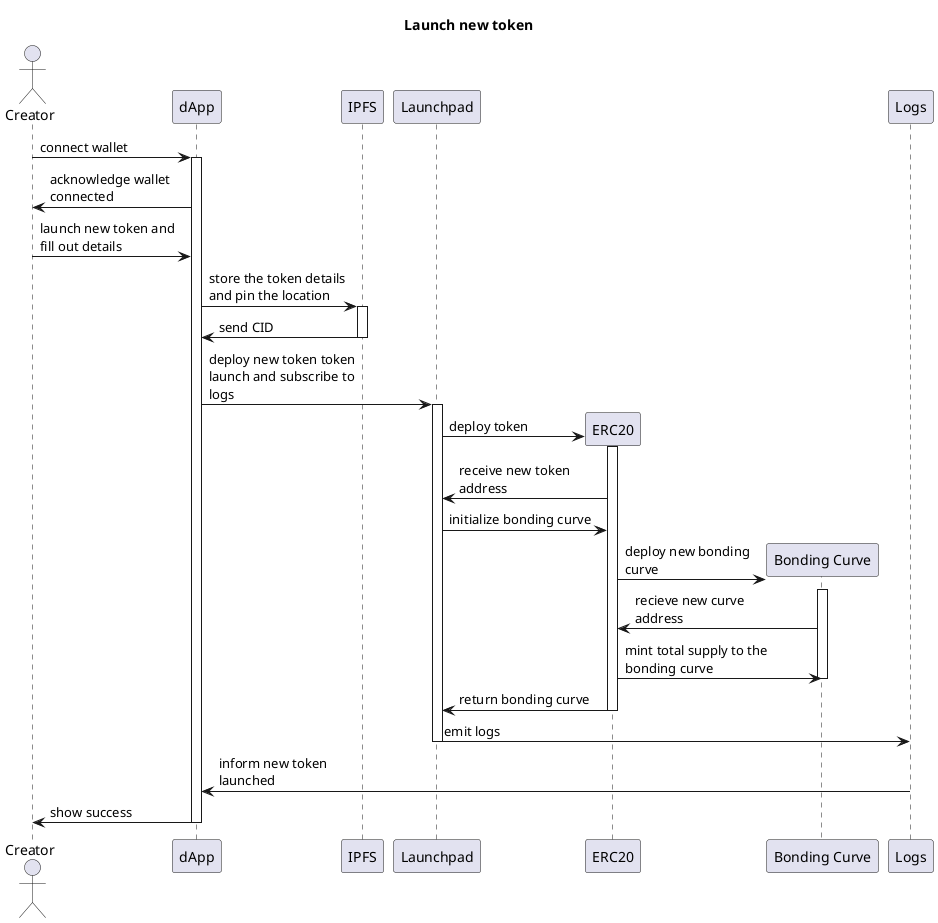 @startuml
title Launch new token
skinparam maxMessageSize 150
actor "Creator" as creator
participant "dApp" as dapp
participant "IPFS" as ipfs
participant "Launchpad" as launch
participant "ERC20" as token
participant "Bonding Curve" as curve
participant "Logs" as logs


creator -> dapp : connect wallet
activate dapp
dapp -> creator : acknowledge wallet connected
creator -> dapp : launch new token and fill out details
dapp -> ipfs : store the token details and pin the location
activate ipfs
ipfs -> dapp : send CID
deactivate ipfs
dapp -> launch : deploy new token token launch and subscribe to logs
activate launch
create token
launch -> token : deploy token
activate token
token -> launch : receive new token address
launch -> token : initialize bonding curve
create curve
token -> curve : deploy new bonding curve
activate curve
curve -> token : recieve new curve address
token -> curve : mint total supply to the bonding curve
deactivate curve
token -> launch : return bonding curve
deactivate token
launch -> logs : emit logs
deactivate launch
logs -> dapp : inform new token launched
dapp -> creator : show success
deactivate dapp

@enduml
